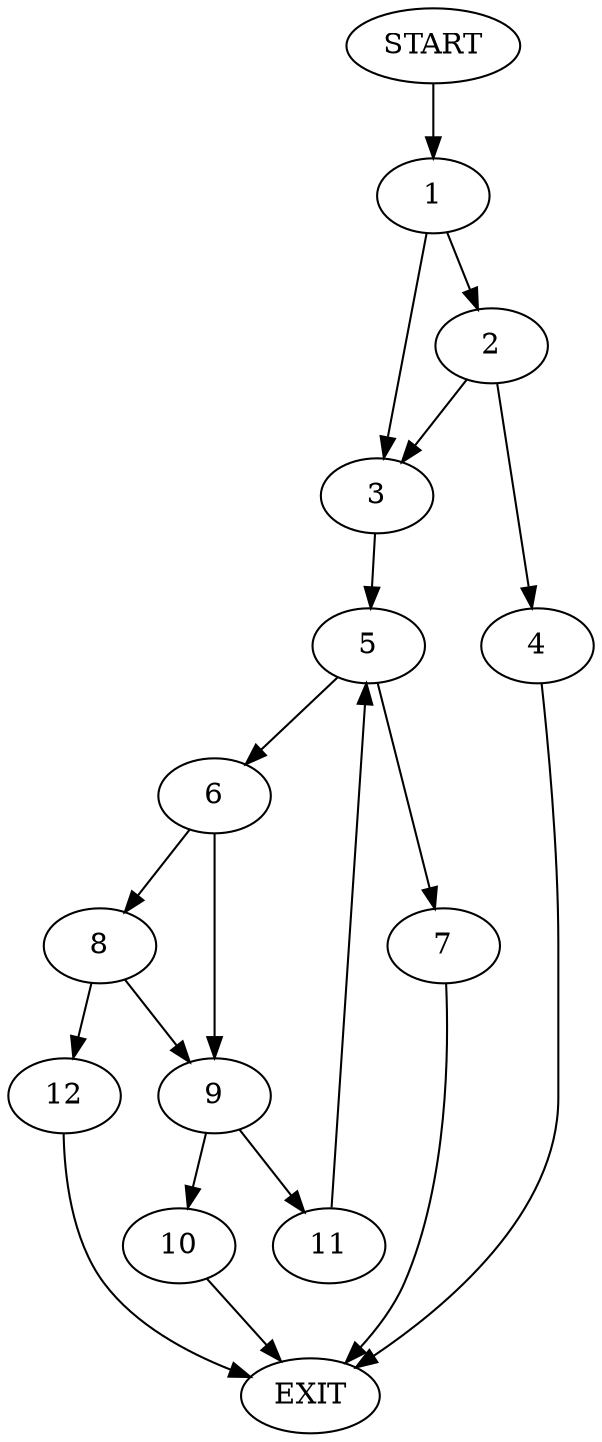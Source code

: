 digraph {
0 [label="START"]
13 [label="EXIT"]
0 -> 1
1 -> 2
1 -> 3
2 -> 4
2 -> 3
3 -> 5
4 -> 13
5 -> 6
5 -> 7
6 -> 8
6 -> 9
7 -> 13
9 -> 10
9 -> 11
8 -> 12
8 -> 9
12 -> 13
11 -> 5
10 -> 13
}
